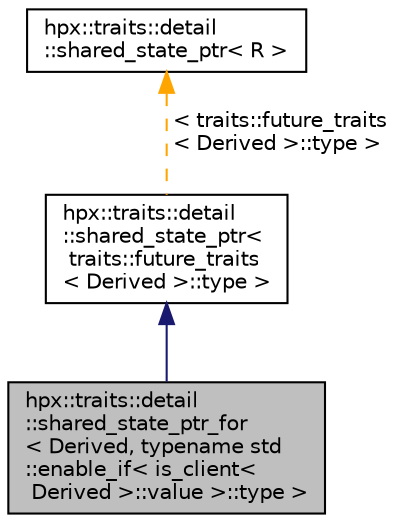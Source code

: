 digraph "hpx::traits::detail::shared_state_ptr_for&lt; Derived, typename std::enable_if&lt; is_client&lt; Derived &gt;::value &gt;::type &gt;"
{
  edge [fontname="Helvetica",fontsize="10",labelfontname="Helvetica",labelfontsize="10"];
  node [fontname="Helvetica",fontsize="10",shape=record];
  Node3 [label="hpx::traits::detail\l::shared_state_ptr_for\l\< Derived, typename std\l::enable_if\< is_client\<\l Derived \>::value \>::type \>",height=0.2,width=0.4,color="black", fillcolor="grey75", style="filled", fontcolor="black"];
  Node4 -> Node3 [dir="back",color="midnightblue",fontsize="10",style="solid",fontname="Helvetica"];
  Node4 [label="hpx::traits::detail\l::shared_state_ptr\<\l traits::future_traits\l\< Derived \>::type \>",height=0.2,width=0.4,color="black", fillcolor="white", style="filled",URL="$d8/d87/structhpx_1_1traits_1_1detail_1_1shared__state__ptr.html"];
  Node5 -> Node4 [dir="back",color="orange",fontsize="10",style="dashed",label=" \< traits::future_traits\l\< Derived \>::type \>" ,fontname="Helvetica"];
  Node5 [label="hpx::traits::detail\l::shared_state_ptr\< R \>",height=0.2,width=0.4,color="black", fillcolor="white", style="filled",URL="$d8/d87/structhpx_1_1traits_1_1detail_1_1shared__state__ptr.html"];
}
